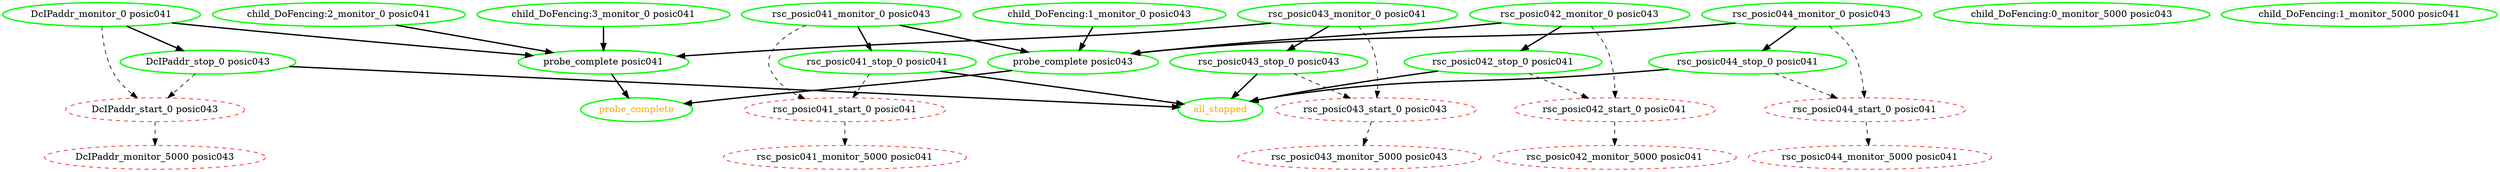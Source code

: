  digraph "g" {
"DcIPaddr_monitor_0 posic041" -> "DcIPaddr_start_0 posic043" [ style = dashed]
"DcIPaddr_monitor_0 posic041" -> "DcIPaddr_stop_0 posic043" [ style = bold]
"DcIPaddr_monitor_0 posic041" -> "probe_complete posic041" [ style = bold]
"DcIPaddr_monitor_0 posic041" [ style=bold color="green" fontcolor="black" ]
"DcIPaddr_monitor_5000 posic043" [ style=dashed color="red" fontcolor="black"]
"DcIPaddr_start_0 posic043" -> "DcIPaddr_monitor_5000 posic043" [ style = dashed]
"DcIPaddr_start_0 posic043" [ style=dashed color="red" fontcolor="black" ]
"DcIPaddr_stop_0 posic043" -> "DcIPaddr_start_0 posic043" [ style = dashed]
"DcIPaddr_stop_0 posic043" -> "all_stopped" [ style = bold]
"DcIPaddr_stop_0 posic043" [ style=bold color="green" fontcolor="black" ]
"all_stopped" [ style=bold color="green" fontcolor="orange" ]
"child_DoFencing:0_monitor_5000 posic043" [ style=bold color="green" fontcolor="black" ]
"child_DoFencing:1_monitor_0 posic043" -> "probe_complete posic043" [ style = bold]
"child_DoFencing:1_monitor_0 posic043" [ style=bold color="green" fontcolor="black" ]
"child_DoFencing:1_monitor_5000 posic041" [ style=bold color="green" fontcolor="black" ]
"child_DoFencing:2_monitor_0 posic041" -> "probe_complete posic041" [ style = bold]
"child_DoFencing:2_monitor_0 posic041" [ style=bold color="green" fontcolor="black" ]
"child_DoFencing:3_monitor_0 posic041" -> "probe_complete posic041" [ style = bold]
"child_DoFencing:3_monitor_0 posic041" [ style=bold color="green" fontcolor="black" ]
"probe_complete posic041" -> "probe_complete" [ style = bold]
"probe_complete posic041" [ style=bold color="green" fontcolor="black" ]
"probe_complete posic043" -> "probe_complete" [ style = bold]
"probe_complete posic043" [ style=bold color="green" fontcolor="black" ]
"probe_complete" [ style=bold color="green" fontcolor="orange" ]
"rsc_posic041_monitor_0 posic043" -> "probe_complete posic043" [ style = bold]
"rsc_posic041_monitor_0 posic043" -> "rsc_posic041_start_0 posic041" [ style = dashed]
"rsc_posic041_monitor_0 posic043" -> "rsc_posic041_stop_0 posic041" [ style = bold]
"rsc_posic041_monitor_0 posic043" [ style=bold color="green" fontcolor="black" ]
"rsc_posic041_monitor_5000 posic041" [ style=dashed color="red" fontcolor="black"]
"rsc_posic041_start_0 posic041" -> "rsc_posic041_monitor_5000 posic041" [ style = dashed]
"rsc_posic041_start_0 posic041" [ style=dashed color="red" fontcolor="black" ]
"rsc_posic041_stop_0 posic041" -> "all_stopped" [ style = bold]
"rsc_posic041_stop_0 posic041" -> "rsc_posic041_start_0 posic041" [ style = dashed]
"rsc_posic041_stop_0 posic041" [ style=bold color="green" fontcolor="black" ]
"rsc_posic042_monitor_0 posic043" -> "probe_complete posic043" [ style = bold]
"rsc_posic042_monitor_0 posic043" -> "rsc_posic042_start_0 posic041" [ style = dashed]
"rsc_posic042_monitor_0 posic043" -> "rsc_posic042_stop_0 posic041" [ style = bold]
"rsc_posic042_monitor_0 posic043" [ style=bold color="green" fontcolor="black" ]
"rsc_posic042_monitor_5000 posic041" [ style=dashed color="red" fontcolor="black"]
"rsc_posic042_start_0 posic041" -> "rsc_posic042_monitor_5000 posic041" [ style = dashed]
"rsc_posic042_start_0 posic041" [ style=dashed color="red" fontcolor="black" ]
"rsc_posic042_stop_0 posic041" -> "all_stopped" [ style = bold]
"rsc_posic042_stop_0 posic041" -> "rsc_posic042_start_0 posic041" [ style = dashed]
"rsc_posic042_stop_0 posic041" [ style=bold color="green" fontcolor="black" ]
"rsc_posic043_monitor_0 posic041" -> "probe_complete posic041" [ style = bold]
"rsc_posic043_monitor_0 posic041" -> "rsc_posic043_start_0 posic043" [ style = dashed]
"rsc_posic043_monitor_0 posic041" -> "rsc_posic043_stop_0 posic043" [ style = bold]
"rsc_posic043_monitor_0 posic041" [ style=bold color="green" fontcolor="black" ]
"rsc_posic043_monitor_5000 posic043" [ style=dashed color="red" fontcolor="black"]
"rsc_posic043_start_0 posic043" -> "rsc_posic043_monitor_5000 posic043" [ style = dashed]
"rsc_posic043_start_0 posic043" [ style=dashed color="red" fontcolor="black" ]
"rsc_posic043_stop_0 posic043" -> "all_stopped" [ style = bold]
"rsc_posic043_stop_0 posic043" -> "rsc_posic043_start_0 posic043" [ style = dashed]
"rsc_posic043_stop_0 posic043" [ style=bold color="green" fontcolor="black" ]
"rsc_posic044_monitor_0 posic043" -> "probe_complete posic043" [ style = bold]
"rsc_posic044_monitor_0 posic043" -> "rsc_posic044_start_0 posic041" [ style = dashed]
"rsc_posic044_monitor_0 posic043" -> "rsc_posic044_stop_0 posic041" [ style = bold]
"rsc_posic044_monitor_0 posic043" [ style=bold color="green" fontcolor="black" ]
"rsc_posic044_monitor_5000 posic041" [ style=dashed color="red" fontcolor="black"]
"rsc_posic044_start_0 posic041" -> "rsc_posic044_monitor_5000 posic041" [ style = dashed]
"rsc_posic044_start_0 posic041" [ style=dashed color="red" fontcolor="black" ]
"rsc_posic044_stop_0 posic041" -> "all_stopped" [ style = bold]
"rsc_posic044_stop_0 posic041" -> "rsc_posic044_start_0 posic041" [ style = dashed]
"rsc_posic044_stop_0 posic041" [ style=bold color="green" fontcolor="black" ]
}
